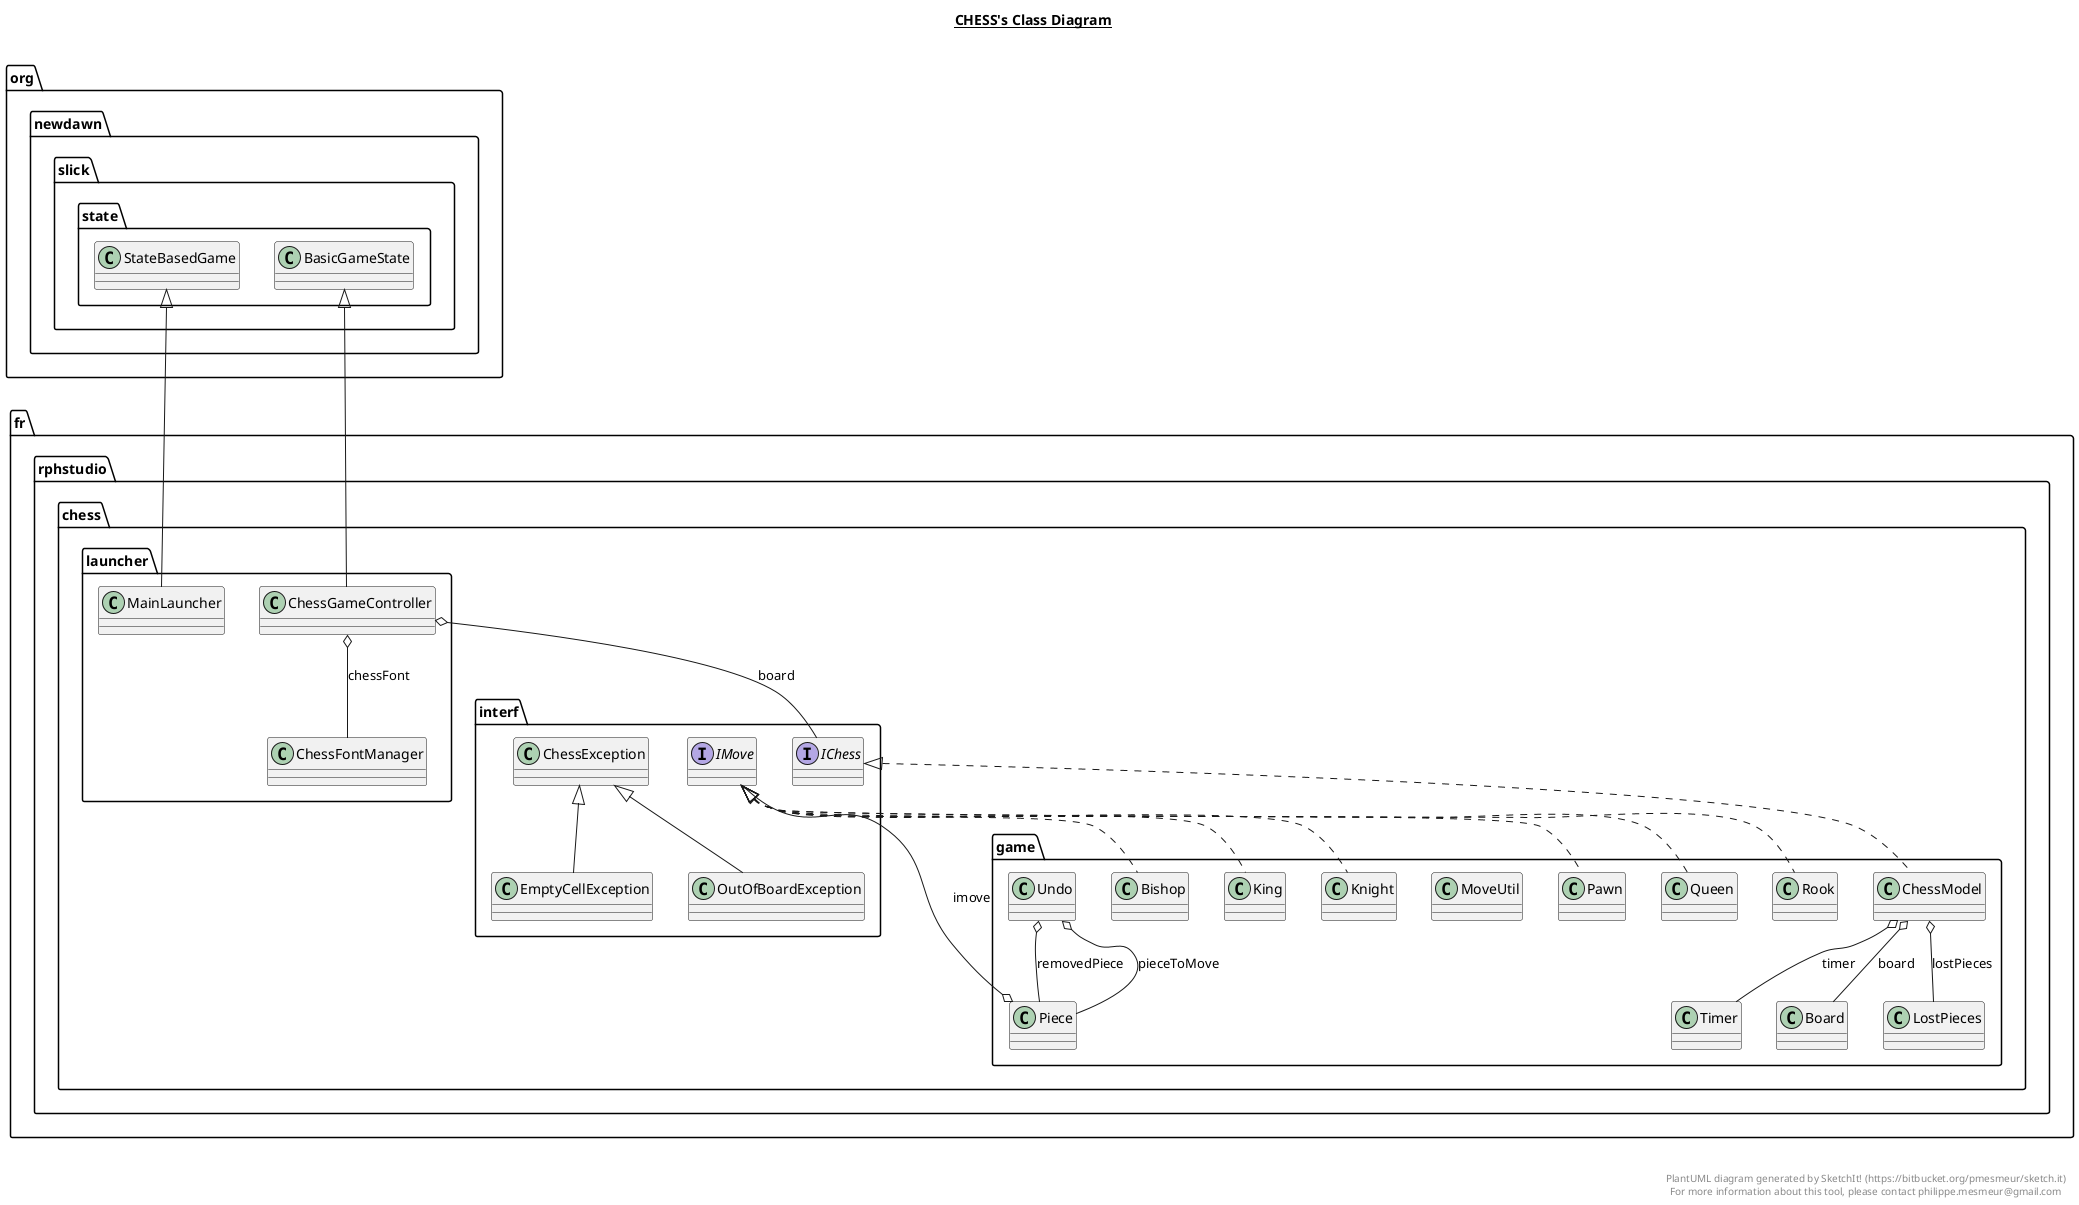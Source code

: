 @startuml

title __CHESS's Class Diagram__\n

  namespace fr.rphstudio.chess.game {
    class fr.rphstudio.chess.game.Bishop {
    }
  }
  

  namespace fr.rphstudio.chess.game {
    class fr.rphstudio.chess.game.Board {
    }
  }
  

  namespace fr.rphstudio.chess.game {
    class fr.rphstudio.chess.game.ChessModel {
    }
  }
  

  namespace fr.rphstudio.chess.game {
    class fr.rphstudio.chess.game.King {
    }
  }
  

  namespace fr.rphstudio.chess.game {
    class fr.rphstudio.chess.game.Knight {
    }
  }
  

  namespace fr.rphstudio.chess.game {
    class fr.rphstudio.chess.game.LostPieces {
    }
  }
  

  namespace fr.rphstudio.chess.game {
    class fr.rphstudio.chess.game.MoveUtil {
    }
  }
  

  namespace fr.rphstudio.chess.game {
    class fr.rphstudio.chess.game.Pawn {
    }
  }
  

  namespace fr.rphstudio.chess.game {
    class fr.rphstudio.chess.game.Piece {
    }
  }
  

  namespace fr.rphstudio.chess.game {
    class fr.rphstudio.chess.game.Queen {
    }
  }
  

  namespace fr.rphstudio.chess.game {
    class fr.rphstudio.chess.game.Rook {
    }
  }
  

  namespace fr.rphstudio.chess.game {
    class fr.rphstudio.chess.game.Timer {
    }
  }
  

  namespace fr.rphstudio.chess.game {
    class fr.rphstudio.chess.game.Undo {
    }
  }
  

  namespace fr.rphstudio.chess.interf {
    class fr.rphstudio.chess.interf.ChessException {
    }
  }
  

  namespace fr.rphstudio.chess.interf {
    class fr.rphstudio.chess.interf.EmptyCellException {
    }
  }
  

  namespace fr.rphstudio.chess.interf {
    interface fr.rphstudio.chess.interf.IChess {
    }
  }
  

  namespace fr.rphstudio.chess.interf {
    interface fr.rphstudio.chess.interf.IMove {
    }
  }
  

  namespace fr.rphstudio.chess.interf {
    class fr.rphstudio.chess.interf.OutOfBoardException {
    }
  }
  

  namespace fr.rphstudio.chess.launcher {
    class fr.rphstudio.chess.launcher.ChessFontManager {
    }
  }
  

  namespace fr.rphstudio.chess.launcher {
    class fr.rphstudio.chess.launcher.ChessGameController {
    }
  }
  

  namespace fr.rphstudio.chess.launcher {
    class fr.rphstudio.chess.launcher.MainLauncher {
    }
  }
  

  fr.rphstudio.chess.game.Bishop .up.|> fr.rphstudio.chess.interf.IMove
  fr.rphstudio.chess.game.ChessModel .up.|> fr.rphstudio.chess.interf.IChess
  fr.rphstudio.chess.game.ChessModel o-- fr.rphstudio.chess.game.Board : board
  fr.rphstudio.chess.game.ChessModel o-- fr.rphstudio.chess.game.LostPieces : lostPieces
  fr.rphstudio.chess.game.ChessModel o-- fr.rphstudio.chess.game.Timer : timer
  fr.rphstudio.chess.game.King .up.|> fr.rphstudio.chess.interf.IMove
  fr.rphstudio.chess.game.Knight .up.|> fr.rphstudio.chess.interf.IMove
  fr.rphstudio.chess.game.Pawn .up.|> fr.rphstudio.chess.interf.IMove
  fr.rphstudio.chess.game.Piece o-- fr.rphstudio.chess.interf.IChess.ChessColor : color
  fr.rphstudio.chess.game.Piece o-- fr.rphstudio.chess.interf.IMove : imove
  fr.rphstudio.chess.game.Piece o-- fr.rphstudio.chess.interf.IChess.ChessPosition : position
  fr.rphstudio.chess.game.Piece o-- fr.rphstudio.chess.interf.IChess.ChessType : type
  fr.rphstudio.chess.game.Queen .up.|> fr.rphstudio.chess.interf.IMove
  fr.rphstudio.chess.game.Rook .up.|> fr.rphstudio.chess.interf.IMove
  fr.rphstudio.chess.game.Undo o-- fr.rphstudio.chess.interf.IChess.ChessPosition : finalPosition
  fr.rphstudio.chess.game.Undo o-- fr.rphstudio.chess.game.Piece : pieceToMove
  fr.rphstudio.chess.game.Undo o-- fr.rphstudio.chess.game.Piece : removedPiece
  fr.rphstudio.chess.game.Undo o-- fr.rphstudio.chess.interf.IChess.ChessPosition : sourcePosition
  fr.rphstudio.chess.interf.EmptyCellException -up-|> fr.rphstudio.chess.interf.ChessException
  fr.rphstudio.chess.interf.OutOfBoardException -up-|> fr.rphstudio.chess.interf.ChessException
  fr.rphstudio.chess.launcher.ChessGameController -up-|> org.newdawn.slick.state.BasicGameState
  fr.rphstudio.chess.launcher.ChessGameController o-- fr.rphstudio.chess.interf.IChess : board
  fr.rphstudio.chess.launcher.ChessGameController o-- fr.rphstudio.chess.launcher.ChessFontManager : chessFont
  fr.rphstudio.chess.launcher.ChessGameController o-- fr.rphstudio.chess.interf.IChess.ChessColor : currentColor
  fr.rphstudio.chess.launcher.ChessGameController o-- fr.rphstudio.chess.interf.IChess.ChessPosition : selectPos
  fr.rphstudio.chess.launcher.MainLauncher -up-|> org.newdawn.slick.state.StateBasedGame


right footer


PlantUML diagram generated by SketchIt! (https://bitbucket.org/pmesmeur/sketch.it)
For more information about this tool, please contact philippe.mesmeur@gmail.com
endfooter

@enduml
